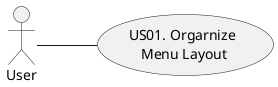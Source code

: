 @startuml
skinparam shadowing false
left to right direction
skinparam backgroundcolor transparent

' User Setting Management -> US
(US01. Orgarnize\n Menu Layout) as US01

:User: -- US01

@enduml